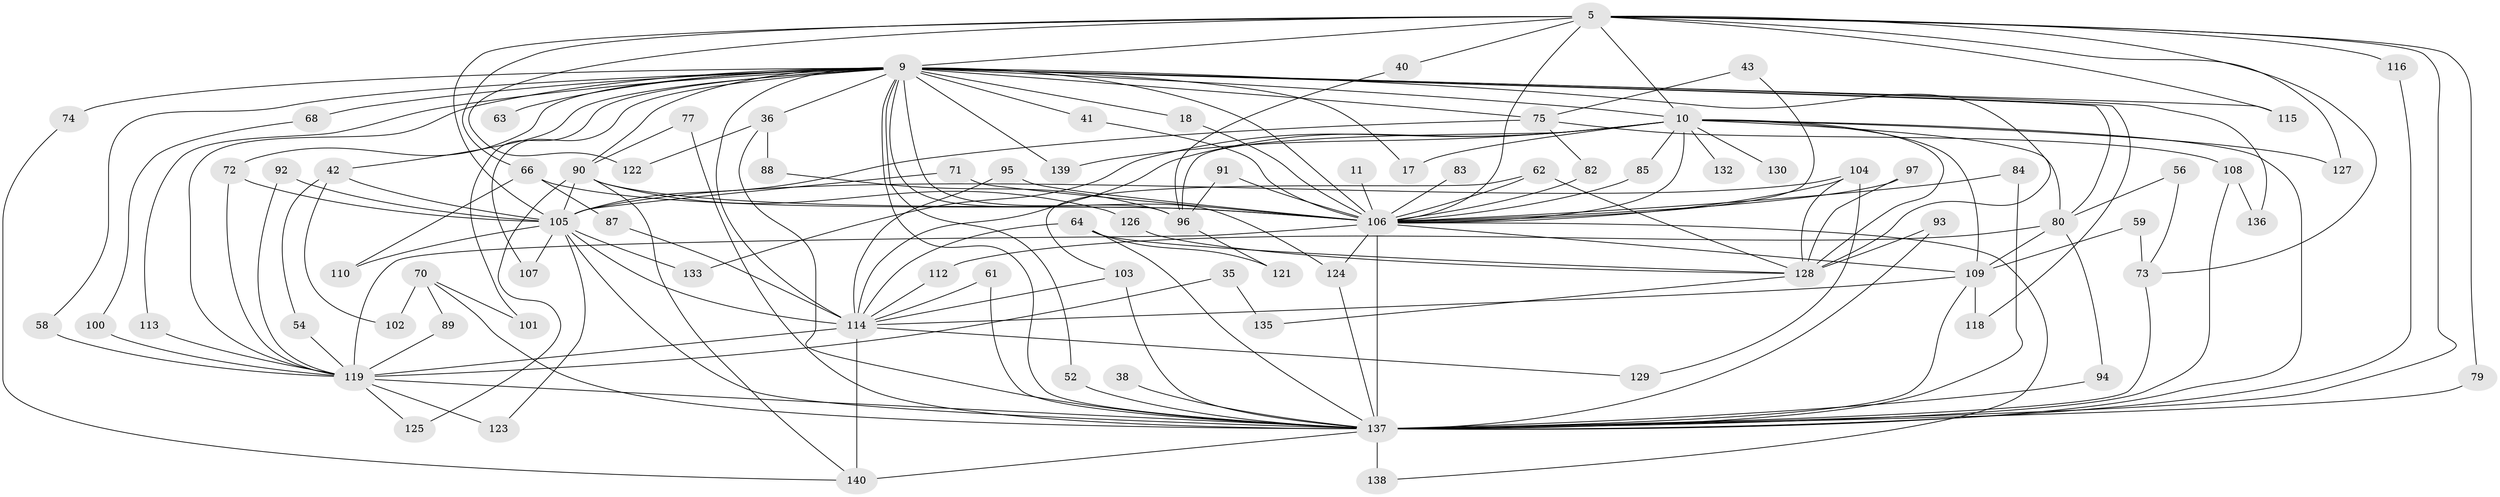// original degree distribution, {24: 0.014285714285714285, 22: 0.014285714285714285, 15: 0.014285714285714285, 21: 0.007142857142857143, 28: 0.014285714285714285, 17: 0.007142857142857143, 2: 0.5214285714285715, 7: 0.014285714285714285, 6: 0.02142857142857143, 5: 0.03571428571428571, 10: 0.014285714285714285, 4: 0.07857142857142857, 3: 0.21428571428571427, 9: 0.007142857142857143, 12: 0.007142857142857143, 8: 0.014285714285714285}
// Generated by graph-tools (version 1.1) at 2025/48/03/04/25 21:48:16]
// undirected, 84 vertices, 172 edges
graph export_dot {
graph [start="1"]
  node [color=gray90,style=filled];
  5 [super="+3"];
  9 [super="+6"];
  10 [super="+4"];
  11;
  17;
  18;
  35;
  36;
  38;
  40;
  41;
  42 [super="+19"];
  43;
  52;
  54;
  56;
  58;
  59;
  61;
  62;
  63;
  64 [super="+25+57"];
  66 [super="+50"];
  68;
  70;
  71;
  72 [super="+69"];
  73 [super="+47"];
  74;
  75 [super="+46"];
  77;
  79;
  80 [super="+32"];
  82;
  83;
  84;
  85;
  87;
  88;
  89;
  90 [super="+51+86"];
  91;
  92;
  93;
  94;
  95;
  96 [super="+37"];
  97;
  100;
  101;
  102;
  103 [super="+60+99"];
  104 [super="+22"];
  105 [super="+65+67+48"];
  106 [super="+12+8"];
  107;
  108 [super="+78"];
  109 [super="+44"];
  110;
  112;
  113;
  114 [super="+81+39"];
  115;
  116;
  118;
  119 [super="+34+98"];
  121;
  122;
  123;
  124 [super="+111"];
  125;
  126;
  127;
  128 [super="+20"];
  129;
  130 [super="+45"];
  132;
  133 [super="+55"];
  135;
  136;
  137 [super="+23+7"];
  138 [super="+131"];
  139;
  140 [super="+134"];
  5 -- 9 [weight=4];
  5 -- 10 [weight=4];
  5 -- 115;
  5 -- 127;
  5 -- 40;
  5 -- 79;
  5 -- 116;
  5 -- 122;
  5 -- 106 [weight=4];
  5 -- 66;
  5 -- 137 [weight=5];
  5 -- 73;
  5 -- 105 [weight=3];
  9 -- 10 [weight=4];
  9 -- 17;
  9 -- 18;
  9 -- 36;
  9 -- 58;
  9 -- 63 [weight=2];
  9 -- 68 [weight=2];
  9 -- 74 [weight=2];
  9 -- 96 [weight=2];
  9 -- 101;
  9 -- 107;
  9 -- 113;
  9 -- 136;
  9 -- 139;
  9 -- 75 [weight=4];
  9 -- 41;
  9 -- 42 [weight=2];
  9 -- 52;
  9 -- 115;
  9 -- 118;
  9 -- 128;
  9 -- 90 [weight=2];
  9 -- 106 [weight=5];
  9 -- 80;
  9 -- 137 [weight=4];
  9 -- 72;
  9 -- 114 [weight=3];
  9 -- 119;
  9 -- 124;
  10 -- 17;
  10 -- 128 [weight=2];
  10 -- 132 [weight=2];
  10 -- 130 [weight=3];
  10 -- 139;
  10 -- 80 [weight=2];
  10 -- 85;
  10 -- 109 [weight=2];
  10 -- 127;
  10 -- 96;
  10 -- 106 [weight=5];
  10 -- 137 [weight=4];
  10 -- 133;
  10 -- 114;
  11 -- 106;
  18 -- 106;
  35 -- 135;
  35 -- 119;
  36 -- 88;
  36 -- 122;
  36 -- 137;
  38 -- 137;
  40 -- 96;
  41 -- 106;
  42 -- 54;
  42 -- 102;
  42 -- 105 [weight=2];
  43 -- 75;
  43 -- 106;
  52 -- 137;
  54 -- 119;
  56 -- 80;
  56 -- 73;
  58 -- 119;
  59 -- 73;
  59 -- 109;
  61 -- 137;
  61 -- 114;
  62 -- 128;
  62 -- 106;
  62 -- 103;
  64 -- 128;
  64 -- 121;
  64 -- 137 [weight=2];
  64 -- 114;
  66 -- 110;
  66 -- 106 [weight=3];
  66 -- 87;
  68 -- 100;
  70 -- 89;
  70 -- 101;
  70 -- 102;
  70 -- 137 [weight=2];
  71 -- 106;
  71 -- 105;
  72 -- 105;
  72 -- 119;
  73 -- 137 [weight=2];
  74 -- 140;
  75 -- 105;
  75 -- 82;
  75 -- 108;
  77 -- 90;
  77 -- 137;
  79 -- 137;
  80 -- 112;
  80 -- 94;
  80 -- 109;
  82 -- 106;
  83 -- 106 [weight=2];
  84 -- 106;
  84 -- 137;
  85 -- 106;
  87 -- 114;
  88 -- 96;
  89 -- 119;
  90 -- 125;
  90 -- 106 [weight=2];
  90 -- 105 [weight=2];
  90 -- 126;
  90 -- 140;
  91 -- 96;
  91 -- 106;
  92 -- 119;
  92 -- 105;
  93 -- 128;
  93 -- 137;
  94 -- 137;
  95 -- 106;
  95 -- 114;
  96 -- 121;
  97 -- 128;
  97 -- 106;
  100 -- 119;
  103 -- 137 [weight=2];
  103 -- 114;
  104 -- 129;
  104 -- 106;
  104 -- 128;
  104 -- 105;
  105 -- 133 [weight=2];
  105 -- 137 [weight=2];
  105 -- 107;
  105 -- 110;
  105 -- 123;
  105 -- 114;
  106 -- 138;
  106 -- 119 [weight=4];
  106 -- 124;
  106 -- 137 [weight=5];
  106 -- 109;
  108 -- 137 [weight=2];
  108 -- 136;
  109 -- 137;
  109 -- 114;
  109 -- 118;
  112 -- 114;
  113 -- 119;
  114 -- 129;
  114 -- 140 [weight=2];
  114 -- 119;
  116 -- 137;
  119 -- 123;
  119 -- 125;
  119 -- 137 [weight=2];
  124 -- 137;
  126 -- 128;
  128 -- 135;
  137 -- 138 [weight=2];
  137 -- 140;
}
